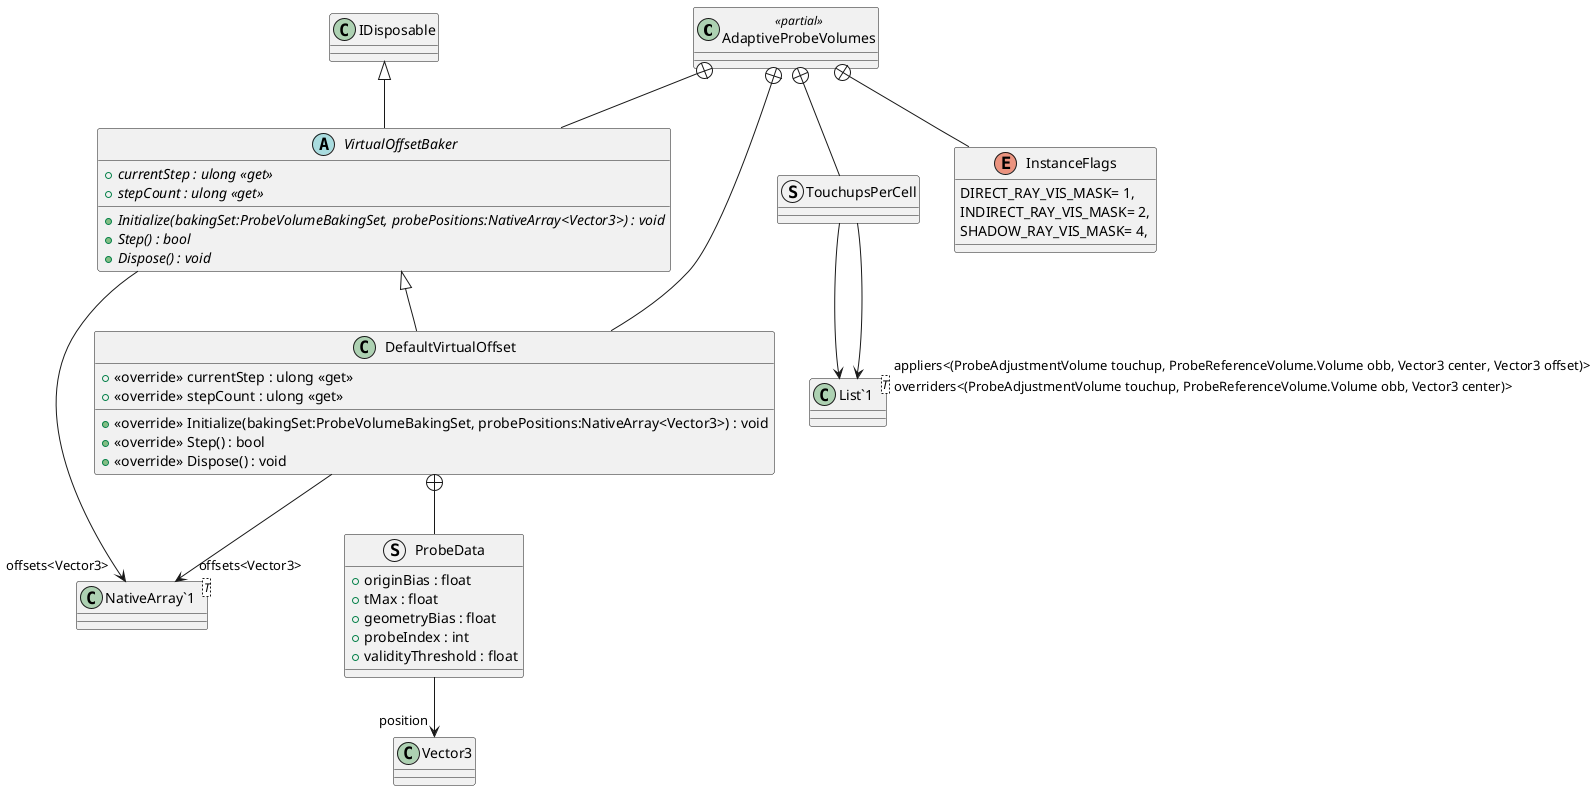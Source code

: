 @startuml
class AdaptiveProbeVolumes <<partial>> {
}
class AdaptiveProbeVolumes <<partial>> {
}
abstract class VirtualOffsetBaker {
    + {abstract} currentStep : ulong <<get>>
    + {abstract} stepCount : ulong <<get>>
    + {abstract} Initialize(bakingSet:ProbeVolumeBakingSet, probePositions:NativeArray<Vector3>) : void
    + {abstract} Step() : bool
    + {abstract} Dispose() : void
}
class DefaultVirtualOffset {
    + <<override>> currentStep : ulong <<get>>
    + <<override>> stepCount : ulong <<get>>
    + <<override>> Initialize(bakingSet:ProbeVolumeBakingSet, probePositions:NativeArray<Vector3>) : void
    + <<override>> Step() : bool
    + <<override>> Dispose() : void
}
struct TouchupsPerCell {
}
enum InstanceFlags {
    DIRECT_RAY_VIS_MASK= 1,
    INDIRECT_RAY_VIS_MASK= 2,
    SHADOW_RAY_VIS_MASK= 4,
}
class "NativeArray`1"<T> {
}
struct ProbeData {
    + originBias : float
    + tMax : float
    + geometryBias : float
    + probeIndex : int
    + validityThreshold : float
}
class "List`1"<T> {
}
AdaptiveProbeVolumes +-- VirtualOffsetBaker
IDisposable <|-- VirtualOffsetBaker
VirtualOffsetBaker --> "offsets<Vector3>" "NativeArray`1"
AdaptiveProbeVolumes +-- DefaultVirtualOffset
VirtualOffsetBaker <|-- DefaultVirtualOffset
DefaultVirtualOffset --> "offsets<Vector3>" "NativeArray`1"
AdaptiveProbeVolumes +-- TouchupsPerCell
TouchupsPerCell --> "appliers<(ProbeAdjustmentVolume touchup, ProbeReferenceVolume.Volume obb, Vector3 center, Vector3 offset)>" "List`1"
TouchupsPerCell --> "overriders<(ProbeAdjustmentVolume touchup, ProbeReferenceVolume.Volume obb, Vector3 center)>" "List`1"
AdaptiveProbeVolumes +-- InstanceFlags
DefaultVirtualOffset +-- ProbeData
ProbeData --> "position" Vector3
@enduml
